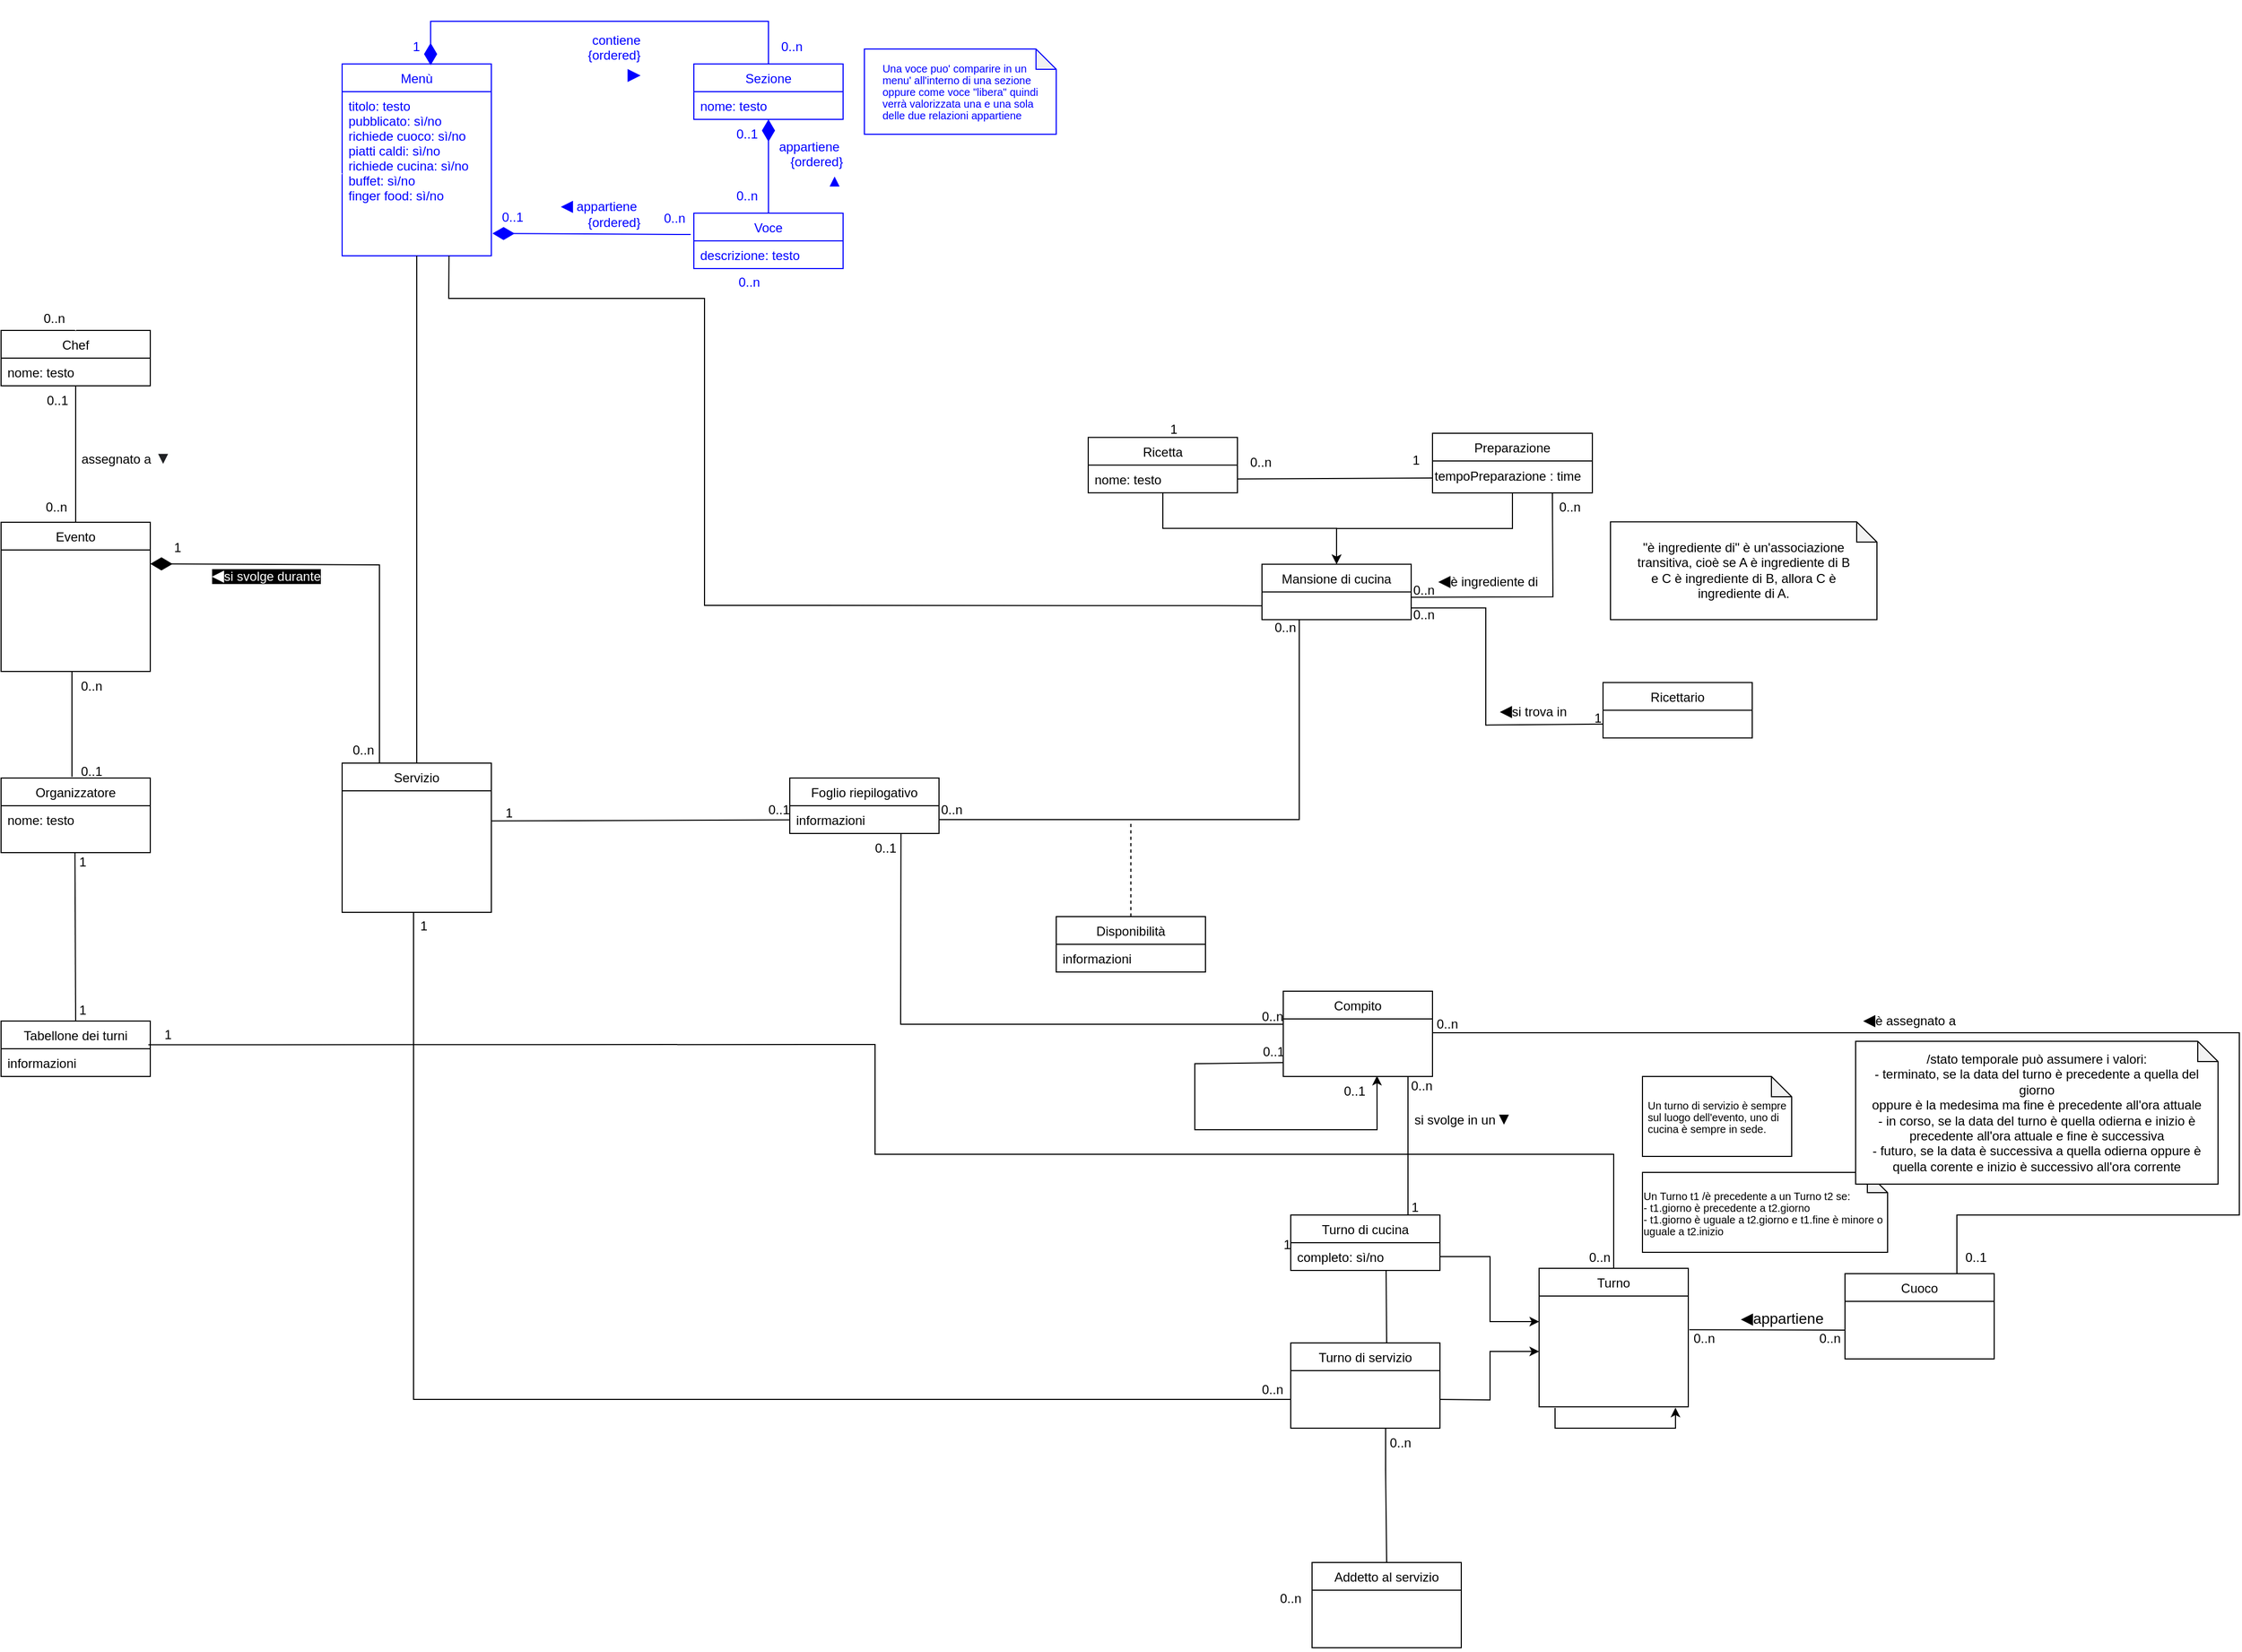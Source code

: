 <mxfile>
    <diagram id="CNQqmsxfFxIgaWTBAwi9" name="Page-1">
        <mxGraphModel dx="1494" dy="430" grid="1" gridSize="10" guides="1" tooltips="1" connect="1" arrows="1" fold="1" page="1" pageScale="1" pageWidth="827" pageHeight="1169" math="0" shadow="0">
            <root>
                <mxCell id="0"/>
                <mxCell id="1" parent="0"/>
                <mxCell id="Zatl_ybfSAwXHSOVHGpd-10" value="" style="endArrow=none;html=1;rounded=0;align=center;verticalAlign=top;endFill=0;labelBackgroundColor=none;entryX=0.5;entryY=0;entryDx=0;entryDy=0;exitX=0.493;exitY=0.962;exitDx=0;exitDy=0;exitPerimeter=0;fontColor=#0000FF;strokeColor=#FFFFFF;" parent="1" source="78LwuEahcBiL7WYBxUG0-4" target="78LwuEahcBiL7WYBxUG0-5" edge="1">
                    <mxGeometry relative="1" as="geometry">
                        <mxPoint x="340" y="290" as="sourcePoint"/>
                        <mxPoint x="540.0" y="290" as="targetPoint"/>
                        <Array as="points">
                            <mxPoint x="539" y="360"/>
                            <mxPoint x="910" y="360"/>
                        </Array>
                    </mxGeometry>
                </mxCell>
                <mxCell id="Zatl_ybfSAwXHSOVHGpd-11" value="0..n" style="resizable=0;html=1;align=left;verticalAlign=top;labelBackgroundColor=none;fontColor=#0000FF;strokeColor=#0000FF;" parent="Zatl_ybfSAwXHSOVHGpd-10" connectable="0" vertex="1">
                    <mxGeometry x="-1" relative="1" as="geometry">
                        <mxPoint x="-29" as="offset"/>
                    </mxGeometry>
                </mxCell>
                <mxCell id="Zatl_ybfSAwXHSOVHGpd-12" value="&lt;font color=&quot;#ffffff&quot;&gt;fa riferimento a&amp;nbsp;&lt;span style=&quot;font-family: arial, sans-serif; font-size: 16px; text-align: left;&quot;&gt;▼&lt;/span&gt;&lt;/font&gt;" style="resizable=0;html=1;align=right;verticalAlign=bottom;labelBackgroundColor=none;fontColor=#0000FF;" parent="Zatl_ybfSAwXHSOVHGpd-10" connectable="0" vertex="1">
                    <mxGeometry x="1" relative="1" as="geometry">
                        <mxPoint x="4" y="-75" as="offset"/>
                    </mxGeometry>
                </mxCell>
                <mxCell id="Zatl_ybfSAwXHSOVHGpd-13" value="0..1" style="resizable=0;html=1;align=right;verticalAlign=top;labelBackgroundColor=none;" parent="Zatl_ybfSAwXHSOVHGpd-10" connectable="0" vertex="1">
                    <mxGeometry x="1" relative="1" as="geometry"/>
                </mxCell>
                <mxCell id="78LwuEahcBiL7WYBxUG0-1" value="Sezione" style="swimlane;fontStyle=0;childLayout=stackLayout;horizontal=1;startSize=26;horizontalStack=0;resizeParent=1;resizeParentMax=0;resizeLast=0;collapsible=1;marginBottom=0;labelBackgroundColor=none;fontColor=#0000FF;strokeColor=#0000FF;" parent="1" vertex="1">
                    <mxGeometry x="470" y="80" width="140" height="52" as="geometry"/>
                </mxCell>
                <mxCell id="78LwuEahcBiL7WYBxUG0-2" value="nome: testo" style="text;strokeColor=#0000FF;fillColor=none;align=left;verticalAlign=top;spacingLeft=4;spacingRight=4;overflow=hidden;rotatable=0;points=[[0,0.5],[1,0.5]];portConstraint=eastwest;labelBackgroundColor=none;fontColor=#0000FF;" parent="78LwuEahcBiL7WYBxUG0-1" vertex="1">
                    <mxGeometry y="26" width="140" height="26" as="geometry"/>
                </mxCell>
                <mxCell id="78LwuEahcBiL7WYBxUG0-3" value="Voce" style="swimlane;fontStyle=0;childLayout=stackLayout;horizontal=1;startSize=26;horizontalStack=0;resizeParent=1;resizeParentMax=0;resizeLast=0;collapsible=1;marginBottom=0;labelBackgroundColor=none;fontColor=#0000FF;strokeColor=#0000FF;" parent="1" vertex="1">
                    <mxGeometry x="470" y="220" width="140" height="52" as="geometry"/>
                </mxCell>
                <mxCell id="78LwuEahcBiL7WYBxUG0-4" value="descrizione: testo" style="text;strokeColor=#0000FF;fillColor=none;align=left;verticalAlign=top;spacingLeft=4;spacingRight=4;overflow=hidden;rotatable=0;points=[[0,0.5],[1,0.5]];portConstraint=eastwest;labelBackgroundColor=none;fontColor=#0000FF;" parent="78LwuEahcBiL7WYBxUG0-3" vertex="1">
                    <mxGeometry y="26" width="140" height="26" as="geometry"/>
                </mxCell>
                <mxCell id="OorJLYem-8eahj1t15pe-57" style="edgeStyle=orthogonalEdgeStyle;rounded=0;orthogonalLoop=1;jettySize=auto;html=1;exitX=0.5;exitY=1;exitDx=0;exitDy=0;entryX=0.5;entryY=0;entryDx=0;entryDy=0;" parent="1" source="78LwuEahcBiL7WYBxUG0-5" target="OorJLYem-8eahj1t15pe-54" edge="1">
                    <mxGeometry relative="1" as="geometry"/>
                </mxCell>
                <mxCell id="78LwuEahcBiL7WYBxUG0-5" value="Ricetta" style="swimlane;fontStyle=0;childLayout=stackLayout;horizontal=1;startSize=26;horizontalStack=0;resizeParent=1;resizeParentMax=0;resizeLast=0;collapsible=1;marginBottom=0;labelBackgroundColor=none;" parent="1" vertex="1">
                    <mxGeometry x="840" y="430.32" width="140" height="52" as="geometry"/>
                </mxCell>
                <mxCell id="78LwuEahcBiL7WYBxUG0-6" value="nome: testo" style="text;strokeColor=none;fillColor=none;align=left;verticalAlign=top;spacingLeft=4;spacingRight=4;overflow=hidden;rotatable=0;points=[[0,0.5],[1,0.5]];portConstraint=eastwest;labelBackgroundColor=none;fontColor=#000000;" parent="78LwuEahcBiL7WYBxUG0-5" vertex="1">
                    <mxGeometry y="26" width="140" height="26" as="geometry"/>
                </mxCell>
                <mxCell id="OorJLYem-8eahj1t15pe-55" style="edgeStyle=orthogonalEdgeStyle;rounded=0;orthogonalLoop=1;jettySize=auto;html=1;exitX=0.5;exitY=1;exitDx=0;exitDy=0;entryX=0.5;entryY=0;entryDx=0;entryDy=0;" parent="1" source="78LwuEahcBiL7WYBxUG0-7" target="OorJLYem-8eahj1t15pe-54" edge="1">
                    <mxGeometry relative="1" as="geometry"/>
                </mxCell>
                <mxCell id="78LwuEahcBiL7WYBxUG0-7" value="Preparazione" style="swimlane;fontStyle=0;childLayout=stackLayout;horizontal=1;startSize=26;horizontalStack=0;resizeParent=1;resizeParentMax=0;resizeLast=0;collapsible=1;marginBottom=0;labelBackgroundColor=none;" parent="1" vertex="1">
                    <mxGeometry x="1163" y="426.48" width="150" height="56" as="geometry"/>
                </mxCell>
                <mxCell id="rrgMBrNQnltIqpoLHgI7-3" value="tempoPreparazione : time" style="text;html=1;align=left;verticalAlign=middle;resizable=0;points=[];autosize=1;strokeColor=none;fillColor=none;" parent="78LwuEahcBiL7WYBxUG0-7" vertex="1">
                    <mxGeometry y="26" width="150" height="30" as="geometry"/>
                </mxCell>
                <mxCell id="78LwuEahcBiL7WYBxUG0-9" value="Menù" style="swimlane;fontStyle=0;childLayout=stackLayout;horizontal=1;startSize=26;horizontalStack=0;resizeParent=1;resizeParentMax=0;resizeLast=0;collapsible=1;marginBottom=0;labelBackgroundColor=none;fontColor=#0000FF;strokeColor=#0000FF;" parent="1" vertex="1">
                    <mxGeometry x="140" y="80" width="140" height="180" as="geometry"/>
                </mxCell>
                <mxCell id="78LwuEahcBiL7WYBxUG0-10" value="titolo: testo&#10;pubblicato: sì/no&#10;richiede cuoco: sì/no&#10;piatti caldi: sì/no&#10;richiede cucina: sì/no&#10;buffet: sì/no&#10;finger food: sì/no" style="text;strokeColor=#0000FF;fillColor=none;align=left;verticalAlign=top;spacingLeft=4;spacingRight=4;overflow=hidden;rotatable=0;points=[[0,0.5],[1,0.5]];portConstraint=eastwest;labelBackgroundColor=none;fontColor=#0000FF;" parent="78LwuEahcBiL7WYBxUG0-9" vertex="1">
                    <mxGeometry y="26" width="140" height="154" as="geometry"/>
                </mxCell>
                <mxCell id="78LwuEahcBiL7WYBxUG0-11" value="Chef" style="swimlane;fontStyle=0;childLayout=stackLayout;horizontal=1;startSize=26;horizontalStack=0;resizeParent=1;resizeParentMax=0;resizeLast=0;collapsible=1;marginBottom=0;labelBackgroundColor=none;" parent="1" vertex="1">
                    <mxGeometry x="-180" y="330" width="140" height="52" as="geometry"/>
                </mxCell>
                <mxCell id="78LwuEahcBiL7WYBxUG0-12" value="nome: testo" style="text;strokeColor=none;fillColor=none;align=left;verticalAlign=top;spacingLeft=4;spacingRight=4;overflow=hidden;rotatable=0;points=[[0,0.5],[1,0.5]];portConstraint=eastwest;labelBackgroundColor=none;fontColor=#000000;" parent="78LwuEahcBiL7WYBxUG0-11" vertex="1">
                    <mxGeometry y="26" width="140" height="26" as="geometry"/>
                </mxCell>
                <mxCell id="78LwuEahcBiL7WYBxUG0-13" value="Evento" style="swimlane;fontStyle=0;childLayout=stackLayout;horizontal=1;startSize=26;horizontalStack=0;resizeParent=1;resizeParentMax=0;resizeLast=0;collapsible=1;marginBottom=0;labelBackgroundColor=none;" parent="1" vertex="1">
                    <mxGeometry x="-180" y="510" width="140" height="140" as="geometry"/>
                </mxCell>
                <mxCell id="78LwuEahcBiL7WYBxUG0-14" value="/date&#10;descrizione: testo&#10;persone: numero&#10;ricorrente: sì/no&#10;inCorso: sì/no&#10;annullato: sì/no&#10;chiuso: sì/no" style="text;strokeColor=none;fillColor=none;align=left;verticalAlign=top;spacingLeft=4;spacingRight=4;overflow=hidden;rotatable=0;points=[[0,0.5],[1,0.5]];portConstraint=eastwest;labelBackgroundColor=none;fontColor=#FFFFFF;fontSize=12;" parent="78LwuEahcBiL7WYBxUG0-13" vertex="1">
                    <mxGeometry y="26" width="140" height="114" as="geometry"/>
                </mxCell>
                <mxCell id="78LwuEahcBiL7WYBxUG0-15" value="" style="endArrow=diamondThin;html=1;rounded=0;align=center;verticalAlign=top;endFill=1;labelBackgroundColor=none;endSize=18;fontColor=#0000FF;strokeColor=#0000FF;" parent="1" target="78LwuEahcBiL7WYBxUG0-2" edge="1">
                    <mxGeometry relative="1" as="geometry">
                        <mxPoint x="540" y="220" as="sourcePoint"/>
                        <mxPoint x="514" y="430" as="targetPoint"/>
                    </mxGeometry>
                </mxCell>
                <mxCell id="78LwuEahcBiL7WYBxUG0-16" value="&lt;font color=&quot;#000000&quot;&gt;1&lt;/font&gt;" style="resizable=0;html=1;align=left;verticalAlign=top;labelBackgroundColor=none;fontColor=#0000FF;" parent="78LwuEahcBiL7WYBxUG0-15" connectable="0" vertex="1">
                    <mxGeometry x="-1" relative="1" as="geometry">
                        <mxPoint x="375" y="189" as="offset"/>
                    </mxGeometry>
                </mxCell>
                <mxCell id="78LwuEahcBiL7WYBxUG0-17" value="appartiene&amp;nbsp;&lt;div&gt;{ordered}&lt;/div&gt;&lt;div&gt;&amp;nbsp;&lt;span style=&quot;font-family: arial, sans-serif; font-size: 16px; text-align: left;&quot;&gt;▲&lt;/span&gt;&lt;/div&gt;" style="resizable=0;html=1;align=right;verticalAlign=bottom;labelBackgroundColor=none;fontColor=#0000FF;strokeColor=#0000FF;" parent="78LwuEahcBiL7WYBxUG0-15" connectable="0" vertex="1">
                    <mxGeometry x="1" relative="1" as="geometry">
                        <mxPoint x="70" y="68" as="offset"/>
                    </mxGeometry>
                </mxCell>
                <mxCell id="78LwuEahcBiL7WYBxUG0-18" value="0..1" style="resizable=0;html=1;align=right;verticalAlign=top;labelBackgroundColor=none;fontColor=#0000FF;strokeColor=#0000FF;" parent="78LwuEahcBiL7WYBxUG0-15" connectable="0" vertex="1">
                    <mxGeometry x="1" relative="1" as="geometry">
                        <mxPoint x="-10" as="offset"/>
                    </mxGeometry>
                </mxCell>
                <mxCell id="78LwuEahcBiL7WYBxUG0-19" value="0..n" style="resizable=0;html=1;align=right;verticalAlign=top;labelBackgroundColor=none;fontColor=#0000FF;strokeColor=#0000FF;" parent="1" connectable="0" vertex="1">
                    <mxGeometry x="530" y="190" as="geometry"/>
                </mxCell>
                <mxCell id="78LwuEahcBiL7WYBxUG0-25" value="" style="endArrow=none;html=1;rounded=0;align=center;verticalAlign=top;endFill=0;labelBackgroundColor=none;entryX=0;entryY=0.75;entryDx=0;entryDy=0;exitX=1;exitY=0.5;exitDx=0;exitDy=0;" parent="1" source="78LwuEahcBiL7WYBxUG0-6" target="78LwuEahcBiL7WYBxUG0-7" edge="1">
                    <mxGeometry relative="1" as="geometry">
                        <mxPoint x="833" y="401.332" as="sourcePoint"/>
                        <mxPoint x="833.98" y="490.32" as="targetPoint"/>
                    </mxGeometry>
                </mxCell>
                <mxCell id="78LwuEahcBiL7WYBxUG0-26" value="0..n" style="resizable=0;html=1;align=left;verticalAlign=top;labelBackgroundColor=none;" parent="78LwuEahcBiL7WYBxUG0-25" connectable="0" vertex="1">
                    <mxGeometry x="-1" relative="1" as="geometry">
                        <mxPoint x="10" y="-29" as="offset"/>
                    </mxGeometry>
                </mxCell>
                <mxCell id="78LwuEahcBiL7WYBxUG0-27" value="&lt;span style=&quot;font-size: 15px;&quot;&gt;◀︎&lt;/span&gt;si trova in" style="resizable=0;html=1;align=right;verticalAlign=bottom;labelBackgroundColor=none;" parent="78LwuEahcBiL7WYBxUG0-25" connectable="0" vertex="1">
                    <mxGeometry x="1" relative="1" as="geometry">
                        <mxPoint x="127" y="229" as="offset"/>
                    </mxGeometry>
                </mxCell>
                <mxCell id="78LwuEahcBiL7WYBxUG0-28" value="1" style="resizable=0;html=1;align=right;verticalAlign=top;labelBackgroundColor=none;" parent="78LwuEahcBiL7WYBxUG0-25" connectable="0" vertex="1">
                    <mxGeometry x="1" relative="1" as="geometry">
                        <mxPoint x="-11" y="-30" as="offset"/>
                    </mxGeometry>
                </mxCell>
                <mxCell id="78LwuEahcBiL7WYBxUG0-33" value="" style="endArrow=diamondThin;html=1;rounded=0;align=center;verticalAlign=top;endFill=1;labelBackgroundColor=none;endSize=18;exitX=0.5;exitY=0;exitDx=0;exitDy=0;entryX=0.593;entryY=0.007;entryDx=0;entryDy=0;entryPerimeter=0;fontColor=#0000FF;strokeColor=#0000FF;" parent="1" source="78LwuEahcBiL7WYBxUG0-1" target="78LwuEahcBiL7WYBxUG0-9" edge="1">
                    <mxGeometry relative="1" as="geometry">
                        <mxPoint x="360" y="132" as="sourcePoint"/>
                        <mxPoint x="360" y="44" as="targetPoint"/>
                        <Array as="points">
                            <mxPoint x="540" y="40"/>
                            <mxPoint x="223" y="40"/>
                        </Array>
                    </mxGeometry>
                </mxCell>
                <mxCell id="78LwuEahcBiL7WYBxUG0-34" value="0..n" style="resizable=0;html=1;align=left;verticalAlign=top;labelBackgroundColor=none;fontColor=#0000FF;strokeColor=#0000FF;" parent="78LwuEahcBiL7WYBxUG0-33" connectable="0" vertex="1">
                    <mxGeometry x="-1" relative="1" as="geometry">
                        <mxPoint x="10" y="-30" as="offset"/>
                    </mxGeometry>
                </mxCell>
                <mxCell id="78LwuEahcBiL7WYBxUG0-35" value="contiene&lt;div&gt;{ordered}&lt;/div&gt;&lt;div&gt;&lt;span style=&quot;font-family: arial, sans-serif; font-size: 16px; text-align: left; background-color: initial;&quot;&gt;▶&lt;/span&gt;&lt;br&gt;&lt;/div&gt;" style="resizable=0;html=1;align=right;verticalAlign=bottom;labelBackgroundColor=none;fontColor=#0000FF;strokeColor=#0000FF;" parent="78LwuEahcBiL7WYBxUG0-33" connectable="0" vertex="1">
                    <mxGeometry x="1" relative="1" as="geometry">
                        <mxPoint x="197" y="19" as="offset"/>
                    </mxGeometry>
                </mxCell>
                <mxCell id="78LwuEahcBiL7WYBxUG0-36" value="1" style="resizable=0;html=1;align=right;verticalAlign=top;labelBackgroundColor=none;fontColor=#0000FF;strokeColor=#0000FF;" parent="78LwuEahcBiL7WYBxUG0-33" connectable="0" vertex="1">
                    <mxGeometry x="1" relative="1" as="geometry">
                        <mxPoint x="-10" y="-31" as="offset"/>
                    </mxGeometry>
                </mxCell>
                <mxCell id="78LwuEahcBiL7WYBxUG0-37" value="" style="endArrow=diamondThin;html=1;rounded=0;align=center;verticalAlign=top;endFill=1;labelBackgroundColor=none;endSize=18;exitX=-0.021;exitY=0.385;exitDx=0;exitDy=0;exitPerimeter=0;entryX=1.007;entryY=0.864;entryDx=0;entryDy=0;entryPerimeter=0;fontColor=#0000FF;strokeColor=#0000FF;" parent="1" source="78LwuEahcBiL7WYBxUG0-3" target="78LwuEahcBiL7WYBxUG0-10" edge="1">
                    <mxGeometry relative="1" as="geometry">
                        <mxPoint x="350" y="220" as="sourcePoint"/>
                        <mxPoint x="350" y="132" as="targetPoint"/>
                    </mxGeometry>
                </mxCell>
                <mxCell id="78LwuEahcBiL7WYBxUG0-38" value="0..n" style="resizable=0;html=1;align=left;verticalAlign=top;labelBackgroundColor=none;fontColor=#0000FF;strokeColor=#0000FF;" parent="78LwuEahcBiL7WYBxUG0-37" connectable="0" vertex="1">
                    <mxGeometry x="-1" relative="1" as="geometry">
                        <mxPoint x="-27" y="-29" as="offset"/>
                    </mxGeometry>
                </mxCell>
                <mxCell id="78LwuEahcBiL7WYBxUG0-39" value="&lt;font style=&quot;font-size: 15px&quot;&gt;◀︎&lt;/font&gt;&amp;nbsp;appartiene&amp;nbsp;&lt;div&gt;{ordered}&lt;/div&gt;" style="resizable=0;html=1;align=right;verticalAlign=bottom;labelBackgroundColor=none;fontColor=#0000FF;strokeColor=#0000FF;" parent="78LwuEahcBiL7WYBxUG0-37" connectable="0" vertex="1">
                    <mxGeometry x="1" relative="1" as="geometry">
                        <mxPoint x="139" y="-2" as="offset"/>
                    </mxGeometry>
                </mxCell>
                <mxCell id="78LwuEahcBiL7WYBxUG0-40" value="0..1" style="resizable=0;html=1;align=right;verticalAlign=top;labelBackgroundColor=none;fontColor=#0000FF;strokeColor=#0000FF;" parent="78LwuEahcBiL7WYBxUG0-37" connectable="0" vertex="1">
                    <mxGeometry x="1" relative="1" as="geometry">
                        <mxPoint x="29" y="-29" as="offset"/>
                    </mxGeometry>
                </mxCell>
                <mxCell id="78LwuEahcBiL7WYBxUG0-41" value="" style="endArrow=none;html=1;rounded=0;align=center;verticalAlign=top;endFill=0;labelBackgroundColor=none;exitX=0;exitY=0.5;exitDx=0;exitDy=0;fontColor=#0000FF;strokeColor=#FFFFFF;" parent="1" source="78LwuEahcBiL7WYBxUG0-10" target="78LwuEahcBiL7WYBxUG0-11" edge="1">
                    <mxGeometry relative="1" as="geometry">
                        <mxPoint x="209.5" y="260.002" as="sourcePoint"/>
                        <mxPoint x="210" y="330" as="targetPoint"/>
                        <Array as="points">
                            <mxPoint x="-110" y="183"/>
                        </Array>
                    </mxGeometry>
                </mxCell>
                <mxCell id="78LwuEahcBiL7WYBxUG0-43" value="&lt;font color=&quot;#ffffff&quot;&gt;è proprietario di&lt;span style=&quot;font-family: arial, sans-serif; font-size: 16px; text-align: left;&quot;&gt;▲&lt;/span&gt;&lt;/font&gt;" style="resizable=0;html=1;align=right;verticalAlign=bottom;labelBackgroundColor=none;fontColor=#0000FF;strokeColor=#0000FF;" parent="78LwuEahcBiL7WYBxUG0-41" connectable="0" vertex="1">
                    <mxGeometry x="1" relative="1" as="geometry">
                        <mxPoint x="110" y="-35" as="offset"/>
                    </mxGeometry>
                </mxCell>
                <mxCell id="78LwuEahcBiL7WYBxUG0-44" value="&lt;font color=&quot;#000000&quot;&gt;0..n&lt;/font&gt;" style="resizable=0;html=1;align=right;verticalAlign=top;labelBackgroundColor=none;fontColor=#0000FF;strokeColor=#0000FF;" parent="78LwuEahcBiL7WYBxUG0-41" connectable="0" vertex="1">
                    <mxGeometry x="1" relative="1" as="geometry">
                        <mxPoint x="-10" y="-25" as="offset"/>
                    </mxGeometry>
                </mxCell>
                <mxCell id="78LwuEahcBiL7WYBxUG0-45" value="" style="endArrow=none;html=1;rounded=0;align=center;verticalAlign=top;endFill=0;labelBackgroundColor=none;entryX=0.5;entryY=0;entryDx=0;entryDy=0;" parent="1" source="78LwuEahcBiL7WYBxUG0-12" target="78LwuEahcBiL7WYBxUG0-13" edge="1">
                    <mxGeometry relative="1" as="geometry">
                        <mxPoint x="210" y="410" as="sourcePoint"/>
                        <mxPoint x="210" y="440" as="targetPoint"/>
                    </mxGeometry>
                </mxCell>
                <mxCell id="78LwuEahcBiL7WYBxUG0-46" value="0..1" style="resizable=0;html=1;align=left;verticalAlign=top;labelBackgroundColor=none;" parent="78LwuEahcBiL7WYBxUG0-45" connectable="0" vertex="1">
                    <mxGeometry x="-1" relative="1" as="geometry">
                        <mxPoint x="-29" as="offset"/>
                    </mxGeometry>
                </mxCell>
                <mxCell id="78LwuEahcBiL7WYBxUG0-47" value="assegnato a&amp;nbsp;&lt;span style=&quot;color: rgb(32 , 33 , 36) ; font-family: &amp;#34;arial&amp;#34; , sans-serif ; font-size: 16px ; text-align: left&quot;&gt;▼&lt;/span&gt;" style="resizable=0;html=1;align=right;verticalAlign=bottom;labelBackgroundColor=none;" parent="78LwuEahcBiL7WYBxUG0-45" connectable="0" vertex="1">
                    <mxGeometry x="1" relative="1" as="geometry">
                        <mxPoint x="90" y="-50" as="offset"/>
                    </mxGeometry>
                </mxCell>
                <mxCell id="78LwuEahcBiL7WYBxUG0-48" value="0..n" style="resizable=0;html=1;align=right;verticalAlign=top;labelBackgroundColor=none;" parent="78LwuEahcBiL7WYBxUG0-45" connectable="0" vertex="1">
                    <mxGeometry x="1" relative="1" as="geometry">
                        <mxPoint x="25" y="140" as="offset"/>
                    </mxGeometry>
                </mxCell>
                <mxCell id="UVPNnTYAwM3Xo7iVTWcv-2" value="Organizzatore" style="swimlane;fontStyle=0;childLayout=stackLayout;horizontal=1;startSize=26;horizontalStack=0;resizeParent=1;resizeParentMax=0;resizeLast=0;collapsible=1;marginBottom=0;labelBackgroundColor=none;" parent="1" vertex="1">
                    <mxGeometry x="-180" y="750" width="140" height="70" as="geometry"/>
                </mxCell>
                <mxCell id="UVPNnTYAwM3Xo7iVTWcv-4" value="nome: testo" style="text;strokeColor=none;fillColor=none;align=left;verticalAlign=top;spacingLeft=4;spacingRight=4;overflow=hidden;rotatable=0;points=[[0,0.5],[1,0.5]];portConstraint=eastwest;labelBackgroundColor=none;fontColor=#000000;" parent="UVPNnTYAwM3Xo7iVTWcv-2" vertex="1">
                    <mxGeometry y="26" width="140" height="44" as="geometry"/>
                </mxCell>
                <mxCell id="UVPNnTYAwM3Xo7iVTWcv-5" value="0..1" style="resizable=0;html=1;align=right;verticalAlign=top;labelBackgroundColor=none;" parent="1" connectable="0" vertex="1">
                    <mxGeometry x="-85" y="730" as="geometry"/>
                </mxCell>
                <mxCell id="UVPNnTYAwM3Xo7iVTWcv-6" value="&lt;font color=&quot;#ffffff&quot;&gt;ha in carico&amp;nbsp;&lt;span style=&quot;font-family: arial, sans-serif; font-size: 16px; text-align: left;&quot;&gt;▲&lt;/span&gt;&lt;/font&gt;" style="resizable=0;html=1;align=right;verticalAlign=bottom;labelBackgroundColor=none;fontColor=#0000FF;strokeColor=#0000FF;" parent="1" connectable="0" vertex="1">
                    <mxGeometry x="-29.999" y="712.321" as="geometry"/>
                </mxCell>
                <mxCell id="UVPNnTYAwM3Xo7iVTWcv-8" value="" style="endArrow=none;html=1;rounded=0;entryX=0.475;entryY=-0.016;entryDx=0;entryDy=0;entryPerimeter=0;endFill=0;exitX=0.475;exitY=0.999;exitDx=0;exitDy=0;exitPerimeter=0;" parent="1" source="78LwuEahcBiL7WYBxUG0-14" target="UVPNnTYAwM3Xo7iVTWcv-2" edge="1">
                    <mxGeometry width="50" height="50" relative="1" as="geometry">
                        <mxPoint x="-110" y="650" as="sourcePoint"/>
                        <mxPoint x="260" y="550" as="targetPoint"/>
                    </mxGeometry>
                </mxCell>
                <mxCell id="UVPNnTYAwM3Xo7iVTWcv-9" value="" style="endArrow=diamondThin;html=1;rounded=0;align=center;verticalAlign=top;endFill=1;labelBackgroundColor=none;endSize=18;fontColor=#0000FF;strokeColor=default;exitX=0.25;exitY=0;exitDx=0;exitDy=0;fillColor=#000000;" parent="1" edge="1">
                    <mxGeometry relative="1" as="geometry">
                        <mxPoint x="175" y="751" as="sourcePoint"/>
                        <mxPoint x="-40" y="549" as="targetPoint"/>
                        <Array as="points">
                            <mxPoint x="175" y="550"/>
                        </Array>
                    </mxGeometry>
                </mxCell>
                <mxCell id="UVPNnTYAwM3Xo7iVTWcv-10" value="&lt;font color=&quot;#000000&quot;&gt;0..n&lt;/font&gt;" style="resizable=0;html=1;align=left;verticalAlign=top;labelBackgroundColor=none;fontColor=#0000FF;strokeColor=#0000FF;" parent="UVPNnTYAwM3Xo7iVTWcv-9" connectable="0" vertex="1">
                    <mxGeometry x="-1" relative="1" as="geometry">
                        <mxPoint x="-27" y="-41" as="offset"/>
                    </mxGeometry>
                </mxCell>
                <mxCell id="UVPNnTYAwM3Xo7iVTWcv-11" value="&lt;span style=&quot;background-color: rgb(0, 0, 0);&quot;&gt;&lt;font color=&quot;#ffffff&quot;&gt;&lt;span style=&quot;font-size: 15px;&quot;&gt;◀︎&lt;/span&gt;&lt;font style=&quot;font-size: 12px;&quot;&gt;si svolge durante&lt;/font&gt;&lt;/font&gt;&lt;/span&gt;" style="resizable=0;html=1;align=right;verticalAlign=bottom;labelBackgroundColor=none;fontColor=#0000FF;strokeColor=#0000FF;" parent="UVPNnTYAwM3Xo7iVTWcv-9" connectable="0" vertex="1">
                    <mxGeometry x="1" relative="1" as="geometry">
                        <mxPoint x="160" y="21" as="offset"/>
                    </mxGeometry>
                </mxCell>
                <mxCell id="UVPNnTYAwM3Xo7iVTWcv-12" value="&lt;font color=&quot;#000000&quot;&gt;1&lt;/font&gt;" style="resizable=0;html=1;align=right;verticalAlign=top;labelBackgroundColor=none;fontColor=#0000FF;strokeColor=#0000FF;" parent="UVPNnTYAwM3Xo7iVTWcv-9" connectable="0" vertex="1">
                    <mxGeometry x="1" relative="1" as="geometry">
                        <mxPoint x="29" y="-29" as="offset"/>
                    </mxGeometry>
                </mxCell>
                <mxCell id="UVPNnTYAwM3Xo7iVTWcv-14" value="Servizio" style="swimlane;fontStyle=0;childLayout=stackLayout;horizontal=1;startSize=26;horizontalStack=0;resizeParent=1;resizeParentMax=0;resizeLast=0;collapsible=1;marginBottom=0;labelBackgroundColor=none;" parent="1" vertex="1">
                    <mxGeometry x="140" y="736" width="140" height="140" as="geometry"/>
                </mxCell>
                <mxCell id="UVPNnTYAwM3Xo7iVTWcv-15" value="inizio: ora&#10;fine: ora&#10;giorno: data&#10;tipo: testo&#10;menuApprovato: sì/no&#10;modificheMenu: testo&#10;luogo: testo" style="text;strokeColor=none;fillColor=none;align=left;verticalAlign=top;spacingLeft=4;spacingRight=4;overflow=hidden;rotatable=0;points=[[0,0.5],[1,0.5]];portConstraint=eastwest;labelBackgroundColor=none;fontColor=#FFFFFF;" parent="UVPNnTYAwM3Xo7iVTWcv-14" vertex="1">
                    <mxGeometry y="26" width="140" height="114" as="geometry"/>
                </mxCell>
                <mxCell id="OorJLYem-8eahj1t15pe-5" value="" style="endArrow=none;html=1;rounded=0;exitX=0.997;exitY=0.248;exitDx=0;exitDy=0;exitPerimeter=0;" parent="1" source="UVPNnTYAwM3Xo7iVTWcv-15" target="OorJLYem-8eahj1t15pe-7" edge="1">
                    <mxGeometry width="50" height="50" relative="1" as="geometry">
                        <mxPoint x="280" y="788" as="sourcePoint"/>
                        <mxPoint x="360" y="790" as="targetPoint"/>
                    </mxGeometry>
                </mxCell>
                <mxCell id="OorJLYem-8eahj1t15pe-6" value="Foglio riepilogativo" style="swimlane;fontStyle=0;childLayout=stackLayout;horizontal=1;startSize=26;horizontalStack=0;resizeParent=1;resizeParentMax=0;resizeLast=0;collapsible=1;marginBottom=0;labelBackgroundColor=none;" parent="1" vertex="1">
                    <mxGeometry x="560" y="750" width="140" height="52" as="geometry"/>
                </mxCell>
                <mxCell id="OorJLYem-8eahj1t15pe-7" value="informazioni" style="text;strokeColor=none;fillColor=none;align=left;verticalAlign=top;spacingLeft=4;spacingRight=4;overflow=hidden;rotatable=0;points=[[0,0.5],[1,0.5]];portConstraint=eastwest;labelBackgroundColor=none;fontColor=#000000;" parent="OorJLYem-8eahj1t15pe-6" vertex="1">
                    <mxGeometry y="26" width="140" height="26" as="geometry"/>
                </mxCell>
                <mxCell id="OorJLYem-8eahj1t15pe-8" value="&lt;font color=&quot;#ffffff&quot; style=&quot;font-size: 14px;&quot;&gt;&lt;font style=&quot;font-size: 14px;&quot;&gt;è relativo a&amp;nbsp;&lt;/font&gt;&lt;span style=&quot;font-family: arial, sans-serif; text-align: left;&quot;&gt;&lt;font style=&quot;font-size: 14px;&quot;&gt;▶&lt;/font&gt;&lt;/span&gt;&lt;/font&gt;" style="resizable=0;html=1;align=right;verticalAlign=bottom;labelBackgroundColor=none;fontColor=#0000FF;strokeColor=#0000FF;" parent="1" connectable="0" vertex="1">
                    <mxGeometry x="469.998" y="790.0" as="geometry"/>
                </mxCell>
                <mxCell id="OorJLYem-8eahj1t15pe-9" value="&lt;font color=&quot;#000000&quot;&gt;1&lt;/font&gt;" style="resizable=0;html=1;align=right;verticalAlign=top;labelBackgroundColor=none;fontColor=#0000FF;strokeColor=#0000FF;" parent="1" connectable="0" vertex="1">
                    <mxGeometry x="289.998" y="770" as="geometry">
                        <mxPoint x="11" y="-1" as="offset"/>
                    </mxGeometry>
                </mxCell>
                <mxCell id="OorJLYem-8eahj1t15pe-10" value="0..1" style="resizable=0;html=1;align=right;verticalAlign=top;labelBackgroundColor=none;" parent="1" connectable="0" vertex="1">
                    <mxGeometry x="560" y="766" as="geometry"/>
                </mxCell>
                <mxCell id="OorJLYem-8eahj1t15pe-54" value="Mansione di cucina" style="swimlane;fontStyle=0;childLayout=stackLayout;horizontal=1;startSize=26;horizontalStack=0;resizeParent=1;resizeParentMax=0;resizeLast=0;collapsible=1;marginBottom=0;labelBackgroundColor=none;" parent="1" vertex="1">
                    <mxGeometry x="1003" y="549.32" width="140" height="52" as="geometry"/>
                </mxCell>
                <mxCell id="OorJLYem-8eahj1t15pe-58" value="Ricettario" style="swimlane;fontStyle=0;childLayout=stackLayout;horizontal=1;startSize=26;horizontalStack=0;resizeParent=1;resizeParentMax=0;resizeLast=0;collapsible=1;marginBottom=0;labelBackgroundColor=none;" parent="1" vertex="1">
                    <mxGeometry x="1323" y="660.32" width="140" height="52" as="geometry"/>
                </mxCell>
                <mxCell id="OorJLYem-8eahj1t15pe-61" value="" style="endArrow=none;html=1;rounded=0;entryX=0.75;entryY=1;entryDx=0;entryDy=0;" parent="1" target="78LwuEahcBiL7WYBxUG0-7" edge="1">
                    <mxGeometry width="50" height="50" relative="1" as="geometry">
                        <mxPoint x="1143" y="580.32" as="sourcePoint"/>
                        <mxPoint x="1193" y="460.32" as="targetPoint"/>
                        <Array as="points">
                            <mxPoint x="1276" y="580"/>
                        </Array>
                    </mxGeometry>
                </mxCell>
                <mxCell id="OorJLYem-8eahj1t15pe-62" value="" style="endArrow=none;html=1;rounded=0;exitX=0;exitY=0.75;exitDx=0;exitDy=0;" parent="1" source="OorJLYem-8eahj1t15pe-58" edge="1">
                    <mxGeometry width="50" height="50" relative="1" as="geometry">
                        <mxPoint x="1103" y="610.32" as="sourcePoint"/>
                        <mxPoint x="1143" y="590.32" as="targetPoint"/>
                        <Array as="points">
                            <mxPoint x="1213" y="700.32"/>
                            <mxPoint x="1213" y="590.32"/>
                        </Array>
                    </mxGeometry>
                </mxCell>
                <mxCell id="OorJLYem-8eahj1t15pe-63" value="0..n" style="resizable=0;html=1;align=left;verticalAlign=top;labelBackgroundColor=none;" parent="1" connectable="0" vertex="1">
                    <mxGeometry x="1280" y="482.32" as="geometry"/>
                </mxCell>
                <mxCell id="OorJLYem-8eahj1t15pe-64" value="&lt;span style=&quot;font-size: 15px;&quot;&gt;◀︎&lt;/span&gt;è ingrediente di" style="resizable=0;html=1;align=right;verticalAlign=bottom;labelBackgroundColor=none;" parent="1" connectable="0" vertex="1">
                    <mxGeometry x="1262.997" y="575.32" as="geometry"/>
                </mxCell>
                <mxCell id="OorJLYem-8eahj1t15pe-65" value="0..n" style="resizable=0;html=1;align=left;verticalAlign=top;labelBackgroundColor=none;" parent="1" connectable="0" vertex="1">
                    <mxGeometry x="1143" y="560.32" as="geometry"/>
                </mxCell>
                <mxCell id="OorJLYem-8eahj1t15pe-66" value="0..n" style="resizable=0;html=1;align=left;verticalAlign=top;labelBackgroundColor=none;" parent="1" connectable="0" vertex="1">
                    <mxGeometry x="1143" y="583.32" as="geometry"/>
                </mxCell>
                <mxCell id="OorJLYem-8eahj1t15pe-67" value="&lt;font color=&quot;#000000&quot;&gt;1&lt;/font&gt;" style="resizable=0;html=1;align=left;verticalAlign=top;labelBackgroundColor=none;fontColor=#0000FF;" parent="1" connectable="0" vertex="1">
                    <mxGeometry x="1313" y="680.32" as="geometry"/>
                </mxCell>
                <mxCell id="OorJLYem-8eahj1t15pe-68" value="" style="endArrow=none;html=1;rounded=0;entryX=0.716;entryY=1;entryDx=0;entryDy=0;entryPerimeter=0;exitX=0;exitY=0.75;exitDx=0;exitDy=0;" parent="1" source="OorJLYem-8eahj1t15pe-54" target="78LwuEahcBiL7WYBxUG0-10" edge="1">
                    <mxGeometry width="50" height="50" relative="1" as="geometry">
                        <mxPoint x="580" y="510" as="sourcePoint"/>
                        <mxPoint x="630" y="460" as="targetPoint"/>
                        <Array as="points">
                            <mxPoint x="480" y="588"/>
                            <mxPoint x="480" y="300"/>
                            <mxPoint x="240" y="300"/>
                        </Array>
                    </mxGeometry>
                </mxCell>
                <mxCell id="OorJLYem-8eahj1t15pe-69" value="" style="endArrow=none;html=1;rounded=0;entryX=0.25;entryY=1;entryDx=0;entryDy=0;exitX=1;exitY=0.5;exitDx=0;exitDy=0;" parent="1" source="OorJLYem-8eahj1t15pe-7" target="OorJLYem-8eahj1t15pe-54" edge="1">
                    <mxGeometry width="50" height="50" relative="1" as="geometry">
                        <mxPoint x="580" y="660" as="sourcePoint"/>
                        <mxPoint x="630" y="610" as="targetPoint"/>
                        <Array as="points">
                            <mxPoint x="1038" y="789"/>
                        </Array>
                    </mxGeometry>
                </mxCell>
                <mxCell id="OorJLYem-8eahj1t15pe-70" value="0..n" style="resizable=0;html=1;align=left;verticalAlign=top;labelBackgroundColor=none;" parent="1" connectable="0" vertex="1">
                    <mxGeometry x="700" y="766" as="geometry"/>
                </mxCell>
                <mxCell id="OorJLYem-8eahj1t15pe-71" value="0..n" style="resizable=0;html=1;align=left;verticalAlign=top;labelBackgroundColor=none;" parent="1" connectable="0" vertex="1">
                    <mxGeometry x="1013" y="595.32" as="geometry"/>
                </mxCell>
                <mxCell id="OorJLYem-8eahj1t15pe-73" value="&lt;font color=&quot;#ffffff&quot;&gt;&lt;span style=&quot;font-size: 15px;&quot;&gt;◀︎&lt;/span&gt;&lt;font style=&quot;font-size: 14px;&quot;&gt;è richiesta da&lt;/font&gt;&lt;/font&gt;&lt;div&gt;&lt;font color=&quot;#ffffff&quot; style=&quot;font-size: 14px;&quot;&gt;{ordered}&lt;/font&gt;&lt;/div&gt;" style="resizable=0;html=1;align=right;verticalAlign=bottom;labelBackgroundColor=none;fontColor=#0000FF;strokeColor=#0000FF;" parent="1" connectable="0" vertex="1">
                    <mxGeometry x="1002.998" y="790.0" as="geometry"/>
                </mxCell>
                <mxCell id="OorJLYem-8eahj1t15pe-74" value="" style="endArrow=none;dashed=1;html=1;rounded=0;exitX=0.5;exitY=0;exitDx=0;exitDy=0;" parent="1" source="OorJLYem-8eahj1t15pe-75" edge="1">
                    <mxGeometry width="50" height="50" relative="1" as="geometry">
                        <mxPoint x="880" y="880" as="sourcePoint"/>
                        <mxPoint x="880" y="790" as="targetPoint"/>
                    </mxGeometry>
                </mxCell>
                <mxCell id="OorJLYem-8eahj1t15pe-75" value="Disponibilità" style="swimlane;fontStyle=0;childLayout=stackLayout;horizontal=1;startSize=26;horizontalStack=0;resizeParent=1;resizeParentMax=0;resizeLast=0;collapsible=1;marginBottom=0;labelBackgroundColor=none;" parent="1" vertex="1">
                    <mxGeometry x="810" y="880" width="140" height="52" as="geometry"/>
                </mxCell>
                <mxCell id="OorJLYem-8eahj1t15pe-76" value="informazioni" style="text;strokeColor=none;fillColor=none;align=left;verticalAlign=top;spacingLeft=4;spacingRight=4;overflow=hidden;rotatable=0;points=[[0,0.5],[1,0.5]];portConstraint=eastwest;labelBackgroundColor=none;fontColor=#000000;" parent="OorJLYem-8eahj1t15pe-75" vertex="1">
                    <mxGeometry y="26" width="140" height="26" as="geometry"/>
                </mxCell>
                <mxCell id="OorJLYem-8eahj1t15pe-77" value="Compito" style="swimlane;fontStyle=0;childLayout=stackLayout;horizontal=1;startSize=26;horizontalStack=0;resizeParent=1;resizeParentMax=0;resizeLast=0;collapsible=1;marginBottom=0;labelBackgroundColor=none;" parent="1" vertex="1">
                    <mxGeometry x="1023" y="950" width="140" height="80" as="geometry"/>
                </mxCell>
                <mxCell id="OorJLYem-8eahj1t15pe-81" value="" style="endArrow=classic;html=1;rounded=0;exitX=0;exitY=0.5;exitDx=0;exitDy=0;endFill=1;entryX=0.628;entryY=0.988;entryDx=0;entryDy=0;entryPerimeter=0;" parent="OorJLYem-8eahj1t15pe-77" target="xxu-n_cGPCBa5pTc6vbV-13" edge="1">
                    <mxGeometry width="50" height="50" relative="1" as="geometry">
                        <mxPoint y="67" as="sourcePoint"/>
                        <mxPoint x="87" y="90" as="targetPoint"/>
                        <Array as="points">
                            <mxPoint x="-83" y="68"/>
                            <mxPoint x="-83" y="130"/>
                            <mxPoint x="7" y="130"/>
                            <mxPoint x="88" y="130"/>
                        </Array>
                    </mxGeometry>
                </mxCell>
                <mxCell id="xxu-n_cGPCBa5pTc6vbV-13" value="tempo: numero&#10;quantità: testo&#10;completato: si/no" style="text;strokeColor=none;fillColor=none;align=left;verticalAlign=top;spacingLeft=4;spacingRight=4;overflow=hidden;rotatable=0;points=[[0,0.5],[1,0.5]];portConstraint=eastwest;labelBackgroundColor=none;fontColor=#FFFFFF;" parent="OorJLYem-8eahj1t15pe-77" vertex="1">
                    <mxGeometry y="26" width="140" height="54" as="geometry"/>
                </mxCell>
                <mxCell id="OorJLYem-8eahj1t15pe-79" value="" style="endArrow=none;html=1;rounded=0;exitX=0.745;exitY=0.995;exitDx=0;exitDy=0;exitPerimeter=0;entryX=0;entryY=0.5;entryDx=0;entryDy=0;" parent="1" source="OorJLYem-8eahj1t15pe-7" edge="1">
                    <mxGeometry width="50" height="50" relative="1" as="geometry">
                        <mxPoint x="664.02" y="793.87" as="sourcePoint"/>
                        <mxPoint x="1023" y="981" as="targetPoint"/>
                        <Array as="points">
                            <mxPoint x="664" y="981"/>
                        </Array>
                    </mxGeometry>
                </mxCell>
                <mxCell id="OorJLYem-8eahj1t15pe-82" value="&lt;span style=&quot;font-size: 15px;&quot;&gt;&lt;font color=&quot;#ffffff&quot;&gt;è la prosecuzione di&lt;/font&gt;&lt;/span&gt;" style="resizable=0;html=1;align=right;verticalAlign=bottom;labelBackgroundColor=none;fontColor=#0000FF;strokeColor=#0000FF;" parent="1" connectable="0" vertex="1">
                    <mxGeometry x="1079.998" y="1080.0" as="geometry"/>
                </mxCell>
                <mxCell id="OorJLYem-8eahj1t15pe-83" value="" style="endArrow=none;html=1;rounded=0;" parent="1" edge="1">
                    <mxGeometry width="50" height="50" relative="1" as="geometry">
                        <mxPoint x="1140" y="1160" as="sourcePoint"/>
                        <mxPoint x="1140" y="1030" as="targetPoint"/>
                    </mxGeometry>
                </mxCell>
                <mxCell id="OorJLYem-8eahj1t15pe-84" value="Turno di cucina" style="swimlane;fontStyle=0;childLayout=stackLayout;horizontal=1;startSize=26;horizontalStack=0;resizeParent=1;resizeParentMax=0;resizeLast=0;collapsible=1;marginBottom=0;labelBackgroundColor=none;" parent="1" vertex="1">
                    <mxGeometry x="1030" y="1160" width="140" height="52" as="geometry"/>
                </mxCell>
                <mxCell id="OorJLYem-8eahj1t15pe-85" value="completo: sì/no" style="text;strokeColor=none;fillColor=none;align=left;verticalAlign=top;spacingLeft=4;spacingRight=4;overflow=hidden;rotatable=0;points=[[0,0.5],[1,0.5]];portConstraint=eastwest;labelBackgroundColor=none;fontColor=#000000;" parent="OorJLYem-8eahj1t15pe-84" vertex="1">
                    <mxGeometry y="26" width="140" height="26" as="geometry"/>
                </mxCell>
                <mxCell id="OorJLYem-8eahj1t15pe-86" value="Turno di servizio" style="swimlane;fontStyle=0;childLayout=stackLayout;horizontal=1;startSize=26;horizontalStack=0;resizeParent=1;resizeParentMax=0;resizeLast=0;collapsible=1;marginBottom=0;labelBackgroundColor=none;" parent="1" vertex="1">
                    <mxGeometry x="1030" y="1280" width="140" height="80" as="geometry"/>
                </mxCell>
                <mxCell id="OorJLYem-8eahj1t15pe-90" value="Turno" style="swimlane;fontStyle=0;childLayout=stackLayout;horizontal=1;startSize=26;horizontalStack=0;resizeParent=1;resizeParentMax=0;resizeLast=0;collapsible=1;marginBottom=0;labelBackgroundColor=none;" parent="1" vertex="1">
                    <mxGeometry x="1263" y="1210" width="140" height="130" as="geometry"/>
                </mxCell>
                <mxCell id="OorJLYem-8eahj1t15pe-115" value="" style="endArrow=classic;html=1;rounded=0;exitX=0.107;exitY=1.01;exitDx=0;exitDy=0;exitPerimeter=0;endFill=1;entryX=0.914;entryY=1.007;entryDx=0;entryDy=0;entryPerimeter=0;" parent="OorJLYem-8eahj1t15pe-90" source="OorJLYem-8eahj1t15pe-91" target="OorJLYem-8eahj1t15pe-91" edge="1">
                    <mxGeometry width="50" height="50" relative="1" as="geometry">
                        <mxPoint x="17.36" y="115.974" as="sourcePoint"/>
                        <mxPoint x="127.54" y="118.404" as="targetPoint"/>
                        <Array as="points">
                            <mxPoint x="15" y="150"/>
                            <mxPoint x="128" y="150"/>
                        </Array>
                    </mxGeometry>
                </mxCell>
                <mxCell id="OorJLYem-8eahj1t15pe-91" value="data: data&#10;luogo : testo&#10;inizio: orario&#10;fine: orario&#10;dataScadenza:data&#10;/stato temporale" style="text;strokeColor=none;fillColor=none;align=left;verticalAlign=top;spacingLeft=4;spacingRight=4;overflow=hidden;rotatable=0;points=[[0,0.5],[1,0.5]];portConstraint=eastwest;labelBackgroundColor=none;fontColor=#FFFFFF;" parent="OorJLYem-8eahj1t15pe-90" vertex="1">
                    <mxGeometry y="26" width="140" height="104" as="geometry"/>
                </mxCell>
                <mxCell id="OorJLYem-8eahj1t15pe-92" value="Cuoco" style="swimlane;fontStyle=0;childLayout=stackLayout;horizontal=1;startSize=26;horizontalStack=0;resizeParent=1;resizeParentMax=0;resizeLast=0;collapsible=1;marginBottom=0;labelBackgroundColor=none;" parent="1" vertex="1">
                    <mxGeometry x="1550" y="1215" width="140" height="80" as="geometry"/>
                </mxCell>
                <mxCell id="OorJLYem-8eahj1t15pe-93" value="nome: testoruolo&#10;Opzionale: testo" style="text;strokeColor=none;fillColor=none;align=left;verticalAlign=top;spacingLeft=4;spacingRight=4;overflow=hidden;rotatable=0;points=[[0,0.5],[1,0.5]];portConstraint=eastwest;labelBackgroundColor=none;fontColor=#FFFFFF;" parent="OorJLYem-8eahj1t15pe-92" vertex="1">
                    <mxGeometry y="26" width="140" height="54" as="geometry"/>
                </mxCell>
                <mxCell id="OorJLYem-8eahj1t15pe-95" value="Addetto al servizio" style="swimlane;fontStyle=0;childLayout=stackLayout;horizontal=1;startSize=26;horizontalStack=0;resizeParent=1;resizeParentMax=0;resizeLast=0;collapsible=1;marginBottom=0;labelBackgroundColor=none;" parent="1" vertex="1">
                    <mxGeometry x="1050" y="1486" width="140" height="80" as="geometry"/>
                </mxCell>
                <mxCell id="OorJLYem-8eahj1t15pe-96" value="nome: testo&#10;id: numero&#10;ruolo: testo" style="text;strokeColor=none;fillColor=none;align=left;verticalAlign=top;spacingLeft=4;spacingRight=4;overflow=hidden;rotatable=0;points=[[0,0.5],[1,0.5]];portConstraint=eastwest;labelBackgroundColor=none;fontColor=#FFFFFF;" parent="OorJLYem-8eahj1t15pe-95" vertex="1">
                    <mxGeometry y="26" width="140" height="54" as="geometry"/>
                </mxCell>
                <mxCell id="OorJLYem-8eahj1t15pe-105" value="" style="endArrow=none;html=1;rounded=0;entryX=0.639;entryY=1.005;entryDx=0;entryDy=0;entryPerimeter=0;" parent="1" target="OorJLYem-8eahj1t15pe-85" edge="1">
                    <mxGeometry width="50" height="50" relative="1" as="geometry">
                        <mxPoint x="1120" y="1280" as="sourcePoint"/>
                        <mxPoint x="1000" y="1180" as="targetPoint"/>
                    </mxGeometry>
                </mxCell>
                <mxCell id="OorJLYem-8eahj1t15pe-106" style="edgeStyle=orthogonalEdgeStyle;rounded=0;orthogonalLoop=1;jettySize=auto;html=1;exitX=1;exitY=0.5;exitDx=0;exitDy=0;" parent="1" source="OorJLYem-8eahj1t15pe-85" edge="1">
                    <mxGeometry relative="1" as="geometry">
                        <mxPoint x="1263" y="1260" as="targetPoint"/>
                        <Array as="points">
                            <mxPoint x="1217" y="1199"/>
                            <mxPoint x="1217" y="1260"/>
                            <mxPoint x="1263" y="1260"/>
                        </Array>
                    </mxGeometry>
                </mxCell>
                <mxCell id="OorJLYem-8eahj1t15pe-107" style="edgeStyle=orthogonalEdgeStyle;rounded=0;orthogonalLoop=1;jettySize=auto;html=1;exitX=1;exitY=0.5;exitDx=0;exitDy=0;entryX=0;entryY=0.5;entryDx=0;entryDy=0;" parent="1" target="OorJLYem-8eahj1t15pe-91" edge="1">
                    <mxGeometry relative="1" as="geometry">
                        <mxPoint x="1240" y="1270" as="targetPoint"/>
                        <mxPoint x="1170" y="1333" as="sourcePoint"/>
                    </mxGeometry>
                </mxCell>
                <mxCell id="OorJLYem-8eahj1t15pe-110" value="" style="endArrow=none;html=1;rounded=0;entryX=0;entryY=0.5;entryDx=0;entryDy=0;exitX=1.007;exitY=0.304;exitDx=0;exitDy=0;exitPerimeter=0;" parent="1" source="OorJLYem-8eahj1t15pe-91" target="OorJLYem-8eahj1t15pe-93" edge="1">
                    <mxGeometry width="50" height="50" relative="1" as="geometry">
                        <mxPoint x="1330" y="1340" as="sourcePoint"/>
                        <mxPoint x="1380" y="1290" as="targetPoint"/>
                    </mxGeometry>
                </mxCell>
                <mxCell id="OorJLYem-8eahj1t15pe-111" value="" style="endArrow=none;html=1;rounded=0;exitX=0.636;exitY=1.009;exitDx=0;exitDy=0;exitPerimeter=0;entryX=0.5;entryY=0;entryDx=0;entryDy=0;" parent="1" target="OorJLYem-8eahj1t15pe-95" edge="1">
                    <mxGeometry width="50" height="50" relative="1" as="geometry">
                        <mxPoint x="1119.04" y="1360.486" as="sourcePoint"/>
                        <mxPoint x="1121" y="1535" as="targetPoint"/>
                        <Array as="points">
                            <mxPoint x="1119" y="1399"/>
                        </Array>
                    </mxGeometry>
                </mxCell>
                <mxCell id="OorJLYem-8eahj1t15pe-114" value="" style="endArrow=none;html=1;rounded=0;entryX=1;entryY=0.5;entryDx=0;entryDy=0;exitX=0.75;exitY=0;exitDx=0;exitDy=0;" parent="1" source="OorJLYem-8eahj1t15pe-92" edge="1">
                    <mxGeometry width="50" height="50" relative="1" as="geometry">
                        <mxPoint x="1590" y="1250" as="sourcePoint"/>
                        <mxPoint x="1163" y="989" as="targetPoint"/>
                        <Array as="points">
                            <mxPoint x="1655" y="1160"/>
                            <mxPoint x="1920" y="1160"/>
                            <mxPoint x="1920" y="989"/>
                        </Array>
                    </mxGeometry>
                </mxCell>
                <mxCell id="OorJLYem-8eahj1t15pe-117" value="&lt;span style=&quot;font-size: 15px;&quot;&gt;&lt;font color=&quot;#ffffff&quot;&gt;/è precedente a&lt;/font&gt;&lt;/span&gt;" style="resizable=0;html=1;align=right;verticalAlign=bottom;labelBackgroundColor=none;fontColor=#0000FF;strokeColor=#0000FF;" parent="1" connectable="0" vertex="1">
                    <mxGeometry x="1384.998" y="1381.0" as="geometry"/>
                </mxCell>
                <mxCell id="OorJLYem-8eahj1t15pe-118" value="" style="endArrow=none;html=1;rounded=0;exitX=0.5;exitY=0;exitDx=0;exitDy=0;entryX=0.5;entryY=1;entryDx=0;entryDy=0;" parent="1" source="UVPNnTYAwM3Xo7iVTWcv-14" target="78LwuEahcBiL7WYBxUG0-9" edge="1">
                    <mxGeometry width="50" height="50" relative="1" as="geometry">
                        <mxPoint x="520" y="620" as="sourcePoint"/>
                        <mxPoint x="240" y="330" as="targetPoint"/>
                    </mxGeometry>
                </mxCell>
                <mxCell id="OorJLYem-8eahj1t15pe-120" value="&lt;span style=&quot;font-size: 15px;&quot;&gt;◀︎&lt;/span&gt;&lt;font style=&quot;font-size: 14px;&quot;&gt;appartiene&lt;/font&gt;" style="resizable=0;html=1;align=right;verticalAlign=bottom;labelBackgroundColor=none;" parent="1" connectable="0" vertex="1">
                    <mxGeometry x="1530.003" y="1267" as="geometry"/>
                </mxCell>
                <mxCell id="OorJLYem-8eahj1t15pe-122" value="0..1" style="resizable=0;html=1;align=right;verticalAlign=top;labelBackgroundColor=none;" parent="1" connectable="0" vertex="1">
                    <mxGeometry x="660" y="802" as="geometry"/>
                </mxCell>
                <mxCell id="OorJLYem-8eahj1t15pe-123" value="0..n" style="resizable=0;html=1;align=right;verticalAlign=top;labelBackgroundColor=none;" parent="1" connectable="0" vertex="1">
                    <mxGeometry x="1023" y="960" as="geometry"/>
                </mxCell>
                <mxCell id="OorJLYem-8eahj1t15pe-124" value="&lt;font color=&quot;#ffffff&quot;&gt;&lt;font style=&quot;font-size: 13px;&quot;&gt;riepiloga&amp;nbsp;&lt;/font&gt;&lt;span style=&quot;font-family: arial, sans-serif; font-size: 16px; text-align: left;&quot;&gt;▶&lt;/span&gt;&lt;/font&gt;" style="resizable=0;html=1;align=right;verticalAlign=bottom;labelBackgroundColor=none;fontColor=#0000FF;strokeColor=#0000FF;" parent="1" connectable="0" vertex="1">
                    <mxGeometry x="749.998" y="978.0" as="geometry"/>
                </mxCell>
                <mxCell id="OorJLYem-8eahj1t15pe-125" value="0..1" style="resizable=0;html=1;align=right;verticalAlign=top;labelBackgroundColor=none;" parent="1" connectable="0" vertex="1">
                    <mxGeometry x="1024" y="993" as="geometry"/>
                </mxCell>
                <mxCell id="OorJLYem-8eahj1t15pe-126" value="0..1" style="resizable=0;html=1;align=right;verticalAlign=top;labelBackgroundColor=none;" parent="1" connectable="0" vertex="1">
                    <mxGeometry x="1100" y="1030" as="geometry"/>
                </mxCell>
                <mxCell id="OorJLYem-8eahj1t15pe-127" value="0..n" style="resizable=0;html=1;align=right;verticalAlign=top;labelBackgroundColor=none;" parent="1" connectable="0" vertex="1">
                    <mxGeometry x="1163" y="1025" as="geometry"/>
                </mxCell>
                <mxCell id="OorJLYem-8eahj1t15pe-128" value="0..n" style="resizable=0;html=1;align=right;verticalAlign=top;labelBackgroundColor=none;" parent="1" connectable="0" vertex="1">
                    <mxGeometry x="1187" y="967" as="geometry"/>
                </mxCell>
                <mxCell id="OorJLYem-8eahj1t15pe-129" value="si svolge in un&lt;span style=&quot;font-family: arial, sans-serif; font-size: 16px; text-align: left;&quot;&gt;▼&lt;/span&gt;" style="resizable=0;html=1;align=right;verticalAlign=bottom;labelBackgroundColor=none;" parent="1" connectable="0" vertex="1">
                    <mxGeometry x="1238.003" y="1080" as="geometry"/>
                </mxCell>
                <mxCell id="OorJLYem-8eahj1t15pe-130" value="1" style="resizable=0;html=1;align=right;verticalAlign=top;labelBackgroundColor=none;" parent="1" connectable="0" vertex="1">
                    <mxGeometry x="1150" y="1139" as="geometry"/>
                </mxCell>
                <mxCell id="OorJLYem-8eahj1t15pe-131" value="1" style="resizable=0;html=1;align=right;verticalAlign=top;labelBackgroundColor=none;" parent="1" connectable="0" vertex="1">
                    <mxGeometry x="1030" y="1174" as="geometry"/>
                </mxCell>
                <mxCell id="OorJLYem-8eahj1t15pe-134" value="0..n" style="resizable=0;html=1;align=right;verticalAlign=top;labelBackgroundColor=none;" parent="1" connectable="0" vertex="1">
                    <mxGeometry x="1143" y="1360" as="geometry"/>
                </mxCell>
                <mxCell id="OorJLYem-8eahj1t15pe-135" value="0..n" style="resizable=0;html=1;align=right;verticalAlign=top;labelBackgroundColor=none;" parent="1" connectable="0" vertex="1">
                    <mxGeometry x="1040" y="1506" as="geometry"/>
                </mxCell>
                <mxCell id="OorJLYem-8eahj1t15pe-136" value="0..n" style="resizable=0;html=1;align=right;verticalAlign=top;labelBackgroundColor=none;" parent="1" connectable="0" vertex="1">
                    <mxGeometry x="1428" y="1262" as="geometry"/>
                </mxCell>
                <mxCell id="OorJLYem-8eahj1t15pe-137" value="0..n" style="resizable=0;html=1;align=right;verticalAlign=top;labelBackgroundColor=none;" parent="1" connectable="0" vertex="1">
                    <mxGeometry x="1546" y="1262" as="geometry"/>
                </mxCell>
                <mxCell id="OorJLYem-8eahj1t15pe-138" value="0..1" style="resizable=0;html=1;align=right;verticalAlign=top;labelBackgroundColor=none;" parent="1" connectable="0" vertex="1">
                    <mxGeometry x="1683" y="1186" as="geometry"/>
                </mxCell>
                <mxCell id="OorJLYem-8eahj1t15pe-139" value="&lt;span style=&quot;font-size: 15px;&quot;&gt;◀︎&lt;/span&gt;è assegnato a" style="resizable=0;html=1;align=right;verticalAlign=bottom;labelBackgroundColor=none;" parent="1" connectable="0" vertex="1">
                    <mxGeometry x="1654.003" y="987" as="geometry"/>
                </mxCell>
                <mxCell id="sameQor3C2hbWJlBvYg5-1" value="Tabellone dei turni" style="swimlane;fontStyle=0;childLayout=stackLayout;horizontal=1;startSize=26;horizontalStack=0;resizeParent=1;resizeParentMax=0;resizeLast=0;collapsible=1;marginBottom=0;labelBackgroundColor=none;" parent="1" vertex="1">
                    <mxGeometry x="-180" y="978" width="140" height="52" as="geometry"/>
                </mxCell>
                <mxCell id="sameQor3C2hbWJlBvYg5-2" value="informazioni" style="text;strokeColor=none;fillColor=none;align=left;verticalAlign=top;spacingLeft=4;spacingRight=4;overflow=hidden;rotatable=0;points=[[0,0.5],[1,0.5]];portConstraint=eastwest;labelBackgroundColor=none;fontColor=#000000;" parent="sameQor3C2hbWJlBvYg5-1" vertex="1">
                    <mxGeometry y="26" width="140" height="26" as="geometry"/>
                </mxCell>
                <mxCell id="sameQor3C2hbWJlBvYg5-3" value="" style="endArrow=none;html=1;rounded=0;exitX=0.5;exitY=0;exitDx=0;exitDy=0;entryX=0.495;entryY=0.994;entryDx=0;entryDy=0;entryPerimeter=0;" parent="1" source="sameQor3C2hbWJlBvYg5-1" target="UVPNnTYAwM3Xo7iVTWcv-4" edge="1">
                    <mxGeometry width="50" height="50" relative="1" as="geometry">
                        <mxPoint x="-50" y="1010" as="sourcePoint"/>
                        <mxPoint x="-110" y="800" as="targetPoint"/>
                    </mxGeometry>
                </mxCell>
                <mxCell id="sameQor3C2hbWJlBvYg5-4" value="" style="endArrow=none;html=1;rounded=0;exitX=0.987;exitY=-0.145;exitDx=0;exitDy=0;entryX=0.5;entryY=0;entryDx=0;entryDy=0;exitPerimeter=0;" parent="1" source="sameQor3C2hbWJlBvYg5-2" target="OorJLYem-8eahj1t15pe-90" edge="1">
                    <mxGeometry width="50" height="50" relative="1" as="geometry">
                        <mxPoint x="-40" y="1030" as="sourcePoint"/>
                        <mxPoint x="1333" y="1243" as="targetPoint"/>
                        <Array as="points">
                            <mxPoint x="640" y="1000"/>
                            <mxPoint x="640" y="1103"/>
                            <mxPoint x="1333" y="1103"/>
                        </Array>
                    </mxGeometry>
                </mxCell>
                <mxCell id="xxu-n_cGPCBa5pTc6vbV-1" value="&lt;font color=&quot;#ffffff&quot;&gt;/serve per&amp;nbsp;&lt;span style=&quot;font-family: arial, sans-serif; font-size: 16px; text-align: left;&quot;&gt;▶&lt;/span&gt;&lt;/font&gt;" style="resizable=0;html=1;align=right;verticalAlign=bottom;labelBackgroundColor=none;fontColor=#0000FF;" parent="1" connectable="0" vertex="1">
                    <mxGeometry x="620.0" y="585.002" as="geometry"/>
                </mxCell>
                <mxCell id="xxu-n_cGPCBa5pTc6vbV-2" value="&lt;font color=&quot;#ffffff&quot;&gt;in uso in&amp;nbsp;&lt;span style=&quot;font-family: arial, sans-serif; font-size: 16px; text-align: left;&quot;&gt;▼&lt;/span&gt;&lt;/font&gt;" style="resizable=0;html=1;align=right;verticalAlign=bottom;labelBackgroundColor=none;fontColor=#0000FF;" parent="1" connectable="0" vertex="1">
                    <mxGeometry x="280.0" y="482.322" as="geometry"/>
                </mxCell>
                <mxCell id="xxu-n_cGPCBa5pTc6vbV-3" value="&lt;font color=&quot;#ffffff&quot;&gt;compila&amp;nbsp;&lt;span style=&quot;font-family: arial, sans-serif; font-size: 16px; text-align: left;&quot;&gt;▼&lt;/span&gt;&lt;/font&gt;" style="resizable=0;html=1;align=right;verticalAlign=bottom;labelBackgroundColor=none;fontColor=#0000FF;strokeColor=#0000FF;" parent="1" connectable="0" vertex="1">
                    <mxGeometry x="-39.999" y="906.001" as="geometry"/>
                </mxCell>
                <mxCell id="xxu-n_cGPCBa5pTc6vbV-4" value="&lt;span style=&quot;font-size: 15px;&quot;&gt;&lt;font color=&quot;#ffffff&quot;&gt;◀︎è parte del&lt;/font&gt;&lt;/span&gt;" style="resizable=0;html=1;align=right;verticalAlign=bottom;labelBackgroundColor=none;fontColor=#0000FF;strokeColor=#0000FF;" parent="1" connectable="0" vertex="1">
                    <mxGeometry x="414.001" y="996.001" as="geometry"/>
                </mxCell>
                <mxCell id="xxu-n_cGPCBa5pTc6vbV-5" value="&lt;font color=&quot;#000000&quot;&gt;1&lt;/font&gt;" style="resizable=0;html=1;align=right;verticalAlign=top;labelBackgroundColor=none;fontColor=#0000FF;strokeColor=#0000FF;" parent="1" connectable="0" vertex="1">
                    <mxGeometry x="-110.002" y="816" as="geometry">
                        <mxPoint x="11" y="-1" as="offset"/>
                    </mxGeometry>
                </mxCell>
                <mxCell id="xxu-n_cGPCBa5pTc6vbV-6" value="&lt;font color=&quot;#000000&quot;&gt;1&lt;/font&gt;" style="resizable=0;html=1;align=right;verticalAlign=top;labelBackgroundColor=none;fontColor=#0000FF;strokeColor=#0000FF;" parent="1" connectable="0" vertex="1">
                    <mxGeometry x="-110.002" y="955" as="geometry">
                        <mxPoint x="11" y="-1" as="offset"/>
                    </mxGeometry>
                </mxCell>
                <mxCell id="xxu-n_cGPCBa5pTc6vbV-7" value="&lt;font color=&quot;#000000&quot;&gt;1&lt;/font&gt;" style="resizable=0;html=1;align=right;verticalAlign=top;labelBackgroundColor=none;fontColor=#0000FF;strokeColor=#0000FF;" parent="1" connectable="0" vertex="1">
                    <mxGeometry x="-30.002" y="978" as="geometry">
                        <mxPoint x="11" y="-1" as="offset"/>
                    </mxGeometry>
                </mxCell>
                <mxCell id="xxu-n_cGPCBa5pTc6vbV-8" value="0..n" style="resizable=0;html=1;align=right;verticalAlign=top;labelBackgroundColor=none;" parent="1" connectable="0" vertex="1">
                    <mxGeometry x="1330" y="1185.996" as="geometry"/>
                </mxCell>
                <mxCell id="xxu-n_cGPCBa5pTc6vbV-11" value="&lt;p style=&quot;margin: 0px; font-variant-numeric: normal; font-variant-east-asian: normal; font-variant-alternates: normal; font-kerning: auto; font-optical-sizing: auto; font-feature-settings: normal; font-variation-settings: normal; font-variant-position: normal; font-stretch: normal; line-height: normal; text-align: start; font-size: 10px;&quot; class=&quot;p1&quot;&gt;&lt;font style=&quot;font-size: 10px;&quot;&gt;Un Turno t1 /è precedente a un Turno t2 se:&lt;/font&gt;&lt;/p&gt;&lt;p style=&quot;margin: 0px; font-variant-numeric: normal; font-variant-east-asian: normal; font-variant-alternates: normal; font-kerning: auto; font-optical-sizing: auto; font-feature-settings: normal; font-variation-settings: normal; font-variant-position: normal; font-stretch: normal; line-height: normal; text-align: start; font-size: 10px;&quot; class=&quot;p1&quot;&gt;&lt;font style=&quot;font-size: 10px;&quot;&gt;- t1.giorno è precedente a t2.giorno&lt;/font&gt;&lt;/p&gt;&lt;p style=&quot;margin: 0px; font-variant-numeric: normal; font-variant-east-asian: normal; font-variant-alternates: normal; font-kerning: auto; font-optical-sizing: auto; font-feature-settings: normal; font-variation-settings: normal; font-variant-position: normal; font-stretch: normal; line-height: normal; text-align: start; font-size: 10px;&quot; class=&quot;p1&quot;&gt;&lt;font style=&quot;font-size: 10px;&quot;&gt;- t1.giorno è uguale a t2.giorno e t1.fine è minore o uguale a t2.inizio&lt;/font&gt;&lt;/p&gt;" style="shape=note;whiteSpace=wrap;html=1;backgroundOutline=1;darkOpacity=0.05;size=19;" parent="1" vertex="1">
                    <mxGeometry x="1360" y="1120" width="230" height="75" as="geometry"/>
                </mxCell>
                <mxCell id="F9DbkmtBMcNMcAbsMZVy-2" value="0..n" style="resizable=0;html=1;align=left;verticalAlign=top;labelBackgroundColor=none;" parent="1" connectable="0" vertex="1">
                    <mxGeometry x="-140.0" y="482.32" as="geometry"/>
                </mxCell>
                <mxCell id="_tHfZYV3yXnl6dGixIII-1" value="&lt;p style=&quot;margin: 0px; font-variant-numeric: normal; font-variant-east-asian: normal; font-variant-alternates: normal; font-kerning: auto; font-optical-sizing: auto; font-feature-settings: normal; font-variation-settings: normal; font-variant-position: normal; font-stretch: normal; font-size: 10px; line-height: normal; text-align: start;&quot; class=&quot;p1&quot;&gt;Un turno di servizio è sempre&lt;/p&gt;&lt;p style=&quot;margin: 0px; font-variant-numeric: normal; font-variant-east-asian: normal; font-variant-alternates: normal; font-kerning: auto; font-optical-sizing: auto; font-feature-settings: normal; font-variation-settings: normal; font-variant-position: normal; font-stretch: normal; font-size: 10px; line-height: normal; text-align: start;&quot; class=&quot;p1&quot;&gt;sul luogo dell'evento, uno di&lt;/p&gt;&lt;p style=&quot;margin: 0px; font-variant-numeric: normal; font-variant-east-asian: normal; font-variant-alternates: normal; font-kerning: auto; font-optical-sizing: auto; font-feature-settings: normal; font-variation-settings: normal; font-variant-position: normal; font-stretch: normal; font-size: 10px; line-height: normal; text-align: start;&quot; class=&quot;p1&quot;&gt;cucina è sempre in sede.&lt;/p&gt;" style="shape=note;whiteSpace=wrap;html=1;backgroundOutline=1;darkOpacity=0.05;size=19;" parent="1" vertex="1">
                    <mxGeometry x="1360" y="1030" width="140" height="75" as="geometry"/>
                </mxCell>
                <mxCell id="_tHfZYV3yXnl6dGixIII-2" value="&lt;br&gt;/stato temporale può assumere i valori:&lt;br&gt;- terminato, se la data del turno è precedente a quella del giorno&lt;br&gt;oppure è la medesima ma fine è precedente all'ora attuale&lt;br&gt;- in corso, se la data del turno è quella odierna e inizio è&lt;br&gt;precedente all'ora attuale e fine è successiva&lt;br&gt;- futuro, se la data è successiva a quella odierna oppure è&lt;br&gt;quella corente e inizio è successivo all'ora corrente&lt;div&gt;&lt;br/&gt;&lt;/div&gt;" style="shape=note;whiteSpace=wrap;html=1;backgroundOutline=1;darkOpacity=0.05;size=19;" parent="1" vertex="1">
                    <mxGeometry x="1560" y="997" width="340" height="134" as="geometry"/>
                </mxCell>
                <mxCell id="_tHfZYV3yXnl6dGixIII-3" value="&lt;p style=&quot;margin: 0px; font-variant-numeric: normal; font-variant-east-asian: normal; font-variant-alternates: normal; font-kerning: auto; font-optical-sizing: auto; font-feature-settings: normal; font-variation-settings: normal; font-variant-position: normal; font-stretch: normal; font-size: 10px; line-height: normal; color: rgb(0, 0, 255); text-align: start;&quot; class=&quot;p1&quot;&gt;Una voce puo' comparire in un&lt;/p&gt;&lt;p style=&quot;margin: 0px; font-variant-numeric: normal; font-variant-east-asian: normal; font-variant-alternates: normal; font-kerning: auto; font-optical-sizing: auto; font-feature-settings: normal; font-variation-settings: normal; font-variant-position: normal; font-stretch: normal; font-size: 10px; line-height: normal; color: rgb(0, 0, 255); text-align: start;&quot; class=&quot;p1&quot;&gt;menu' all'interno di una sezione&lt;/p&gt;&lt;p style=&quot;margin: 0px; font-variant-numeric: normal; font-variant-east-asian: normal; font-variant-alternates: normal; font-kerning: auto; font-optical-sizing: auto; font-feature-settings: normal; font-variation-settings: normal; font-variant-position: normal; font-stretch: normal; font-size: 10px; line-height: normal; color: rgb(0, 0, 255); text-align: start;&quot; class=&quot;p1&quot;&gt;oppure come voce &quot;libera&quot; quindi&lt;/p&gt;&lt;p style=&quot;margin: 0px; font-variant-numeric: normal; font-variant-east-asian: normal; font-variant-alternates: normal; font-kerning: auto; font-optical-sizing: auto; font-feature-settings: normal; font-variation-settings: normal; font-variant-position: normal; font-stretch: normal; font-size: 10px; line-height: normal; color: rgb(0, 0, 255); text-align: start;&quot; class=&quot;p1&quot;&gt;verrà valorizzata una e una sola&lt;/p&gt;&lt;p style=&quot;margin: 0px; font-variant-numeric: normal; font-variant-east-asian: normal; font-variant-alternates: normal; font-kerning: auto; font-optical-sizing: auto; font-feature-settings: normal; font-variation-settings: normal; font-variant-position: normal; font-stretch: normal; font-size: 10px; line-height: normal; color: rgb(0, 0, 255); text-align: start;&quot; class=&quot;p1&quot;&gt;delle due relazioni appartiene&lt;/p&gt;" style="shape=note;whiteSpace=wrap;html=1;backgroundOutline=1;darkOpacity=0.05;size=19;strokeColor=#0000FF;" parent="1" vertex="1">
                    <mxGeometry x="630" y="66" width="180" height="80" as="geometry"/>
                </mxCell>
                <mxCell id="_tHfZYV3yXnl6dGixIII-4" value="&lt;br&gt;&quot;è ingrediente di&quot; è un'associazione&lt;br&gt;transitiva, cioè se A è ingrediente di B&lt;br&gt;e C è ingrediente di B, allora C è&lt;br&gt;ingrediente di A.&lt;div&gt;&lt;br/&gt;&lt;/div&gt;" style="shape=note;whiteSpace=wrap;html=1;backgroundOutline=1;darkOpacity=0.05;size=19;" parent="1" vertex="1">
                    <mxGeometry x="1330" y="509.64" width="250" height="91.68" as="geometry"/>
                </mxCell>
                <mxCell id="UmJtmivmZBQiV6s8Z7DU-1" style="edgeStyle=orthogonalEdgeStyle;rounded=0;orthogonalLoop=1;jettySize=auto;html=1;exitX=0;exitY=0.5;exitDx=0;exitDy=0;endArrow=none;endFill=0;" parent="1" target="UVPNnTYAwM3Xo7iVTWcv-15" edge="1">
                    <mxGeometry relative="1" as="geometry">
                        <Array as="points">
                            <mxPoint x="207" y="1333"/>
                        </Array>
                        <mxPoint x="1030" y="1333" as="sourcePoint"/>
                    </mxGeometry>
                </mxCell>
                <mxCell id="UmJtmivmZBQiV6s8Z7DU-2" value="&lt;span style=&quot;font-size: 15px;&quot;&gt;&lt;font color=&quot;#ffffff&quot;&gt;◀︎appartiene&lt;/font&gt;&lt;/span&gt;" style="resizable=0;html=1;align=right;verticalAlign=bottom;labelBackgroundColor=none;fontColor=#0000FF;strokeColor=#0000FF;" parent="1" connectable="0" vertex="1">
                    <mxGeometry x="430.001" y="1330.001" as="geometry"/>
                </mxCell>
                <mxCell id="UmJtmivmZBQiV6s8Z7DU-4" value="0..n" style="resizable=0;html=1;align=right;verticalAlign=top;labelBackgroundColor=none;" parent="1" connectable="0" vertex="1">
                    <mxGeometry x="1023" y="1310" as="geometry"/>
                </mxCell>
                <mxCell id="UmJtmivmZBQiV6s8Z7DU-5" value="&lt;font color=&quot;#000000&quot;&gt;1&lt;/font&gt;" style="resizable=0;html=1;align=right;verticalAlign=top;labelBackgroundColor=none;fontColor=#0000FF;strokeColor=#0000FF;" parent="1" connectable="0" vertex="1">
                    <mxGeometry x="209.998" y="876" as="geometry">
                        <mxPoint x="11" y="-1" as="offset"/>
                    </mxGeometry>
                </mxCell>
            </root>
        </mxGraphModel>
    </diagram>
</mxfile>